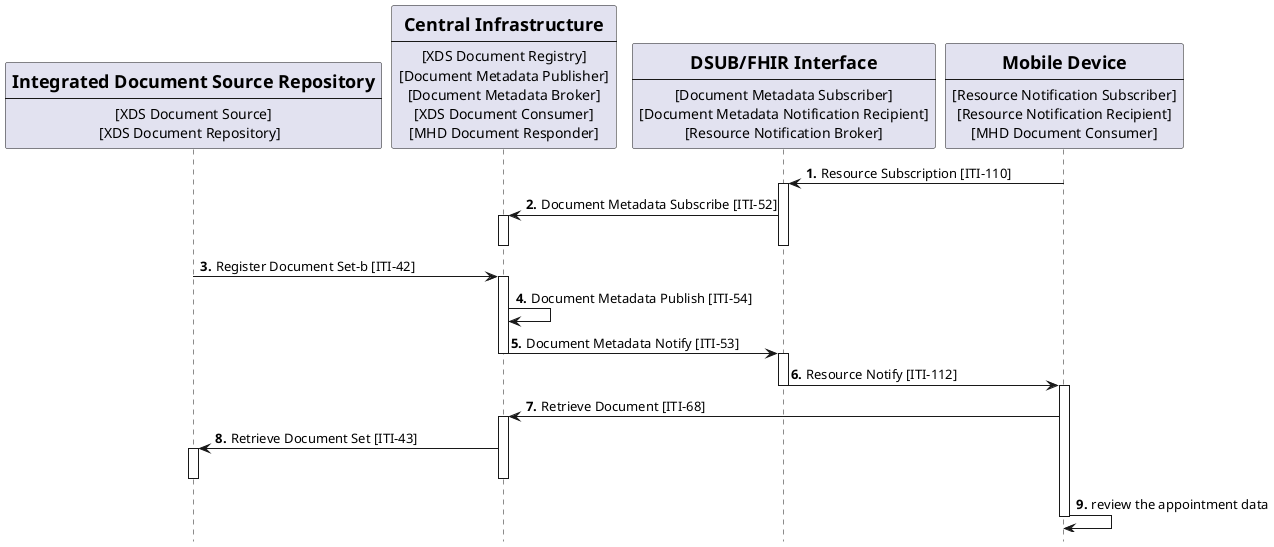 @startuml
skinparam svgDimensionStyle false
hide footbox
/'title "Subscription with DSUBm on DSUB on FHIR infrastructure from Mobile Device" '/
participant Repository [
    =Integrated Document Source Repository
    ----
    [XDS Document Source]
    [XDS Document Repository]  
] 

participant Central [
    =Central Infrastructure
    ----
    [XDS Document Registry]
    [Document Metadata Publisher]
    [Document Metadata Broker]
    [XDS Document Consumer]
    [MHD Document Responder]
] 

participant DSUBonFHIR [
    =DSUB/FHIR Interface
    ----
    [Document Metadata Subscriber]
    [Document Metadata Notification Recipient]
    [Resource Notification Broker]
    ] 

participant MobDevice [
    =Mobile Device
    ----
    [Resource Notification Subscriber]
    [Resource Notification Recipient]
    [MHD Document Consumer]
] 

autonumber 1 "<b>."
MobDevice -> DSUBonFHIR: Resource Subscription [ITI-110]
activate DSUBonFHIR
DSUBonFHIR -> Central: Document Metadata Subscribe [ITI-52]
activate Central
deactivate Central
deactivate DSUBonFHIR

Repository -> Central: Register Document Set-b [ITI-42]
activate Central
Central -> Central:  Document Metadata Publish [ITI-54]
Central -> DSUBonFHIR: Document Metadata Notify [ITI-53]
deactivate Central

activate DSUBonFHIR
DSUBonFHIR -> MobDevice: Resource Notify [ITI-112]
deactivate DSUBonFHIR
activate MobDevice
MobDevice -> Central: Retrieve Document [ITI-68]
activate Central
Central -> Repository: Retrieve Document Set [ITI-43]
activate Repository
deactivate Repository
deactivate Central
MobDevice -> MobDevice: review the appointment data
deactivate MobDevice


@enduml